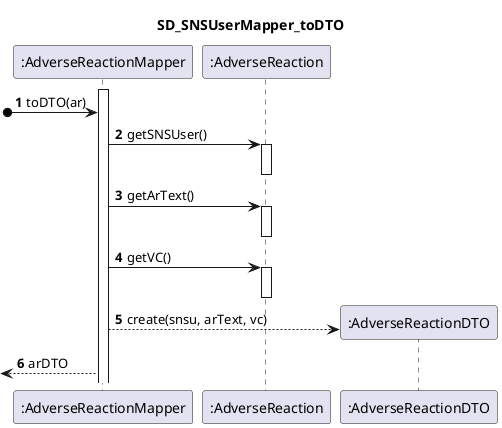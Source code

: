 @startuml
autonumber
title SD_SNSUserMapper_toDTO

participant ":AdverseReactionMapper" as mapper
participant ":AdverseReaction" as ar
participant ":AdverseReactionDTO" as dto

activate mapper
[o-> mapper : toDTO(ar)
mapper -> ar : getSNSUser()
activate ar
deactivate ar
mapper -> ar : getArText()
activate ar
deactivate ar
mapper -> ar : getVC()
activate ar
deactivate ar
mapper --> dto** : create(snsu, arText, vc)
<-- mapper : arDTO











@enduml